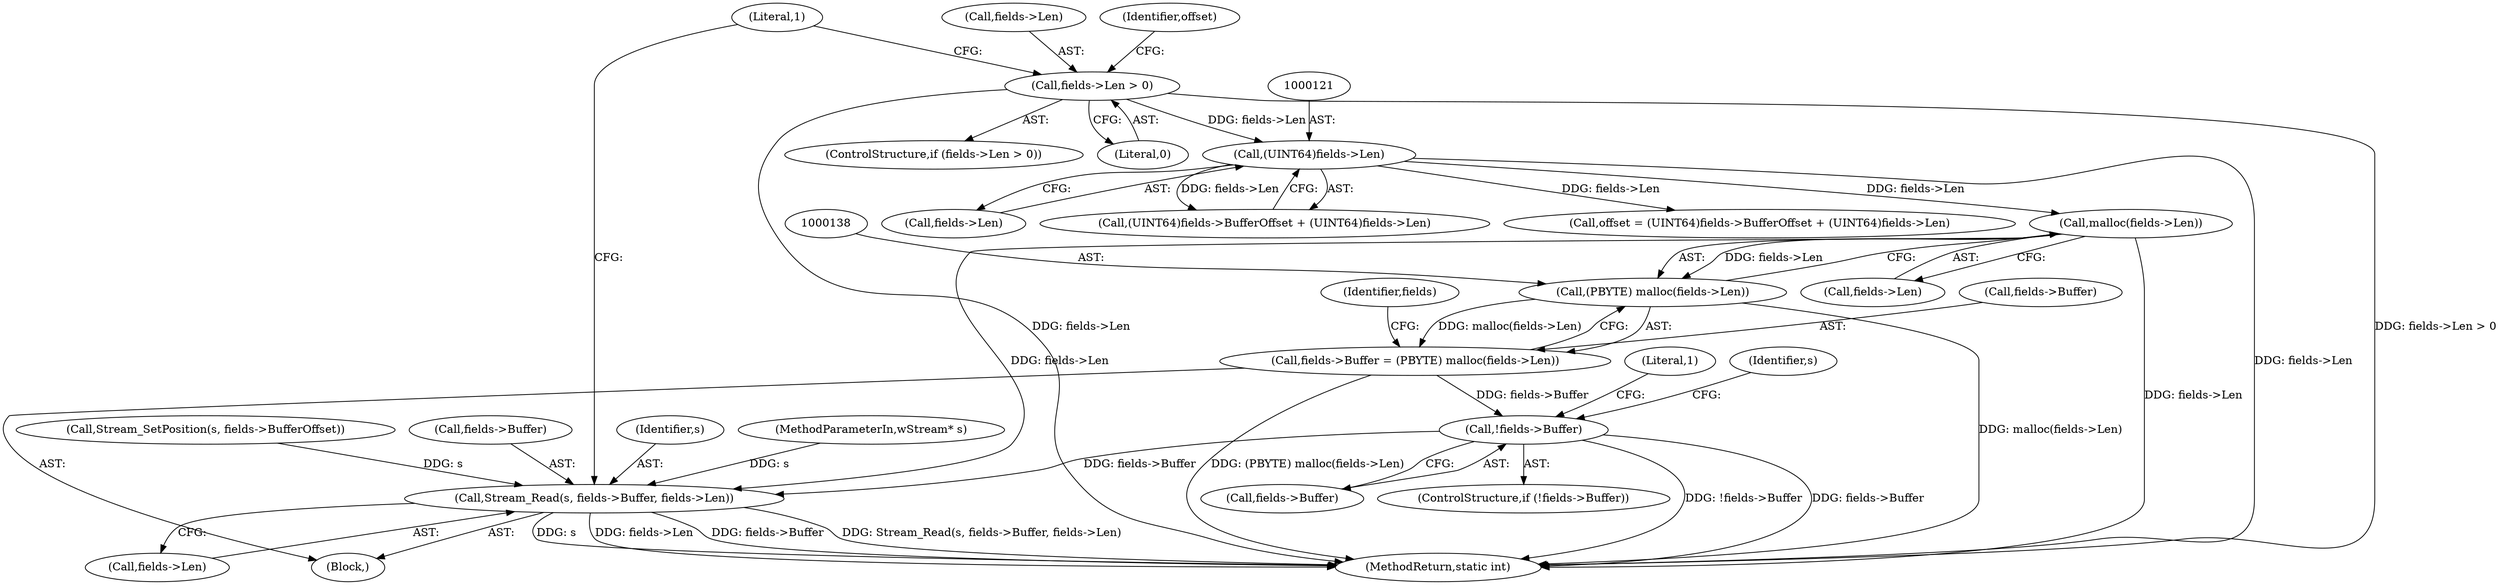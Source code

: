 digraph "0_FreeRDP_2ee663f39dc8dac3d9988e847db19b2d7e3ac8c6_4@API" {
"1000139" [label="(Call,malloc(fields->Len))"];
"1000120" [label="(Call,(UINT64)fields->Len)"];
"1000105" [label="(Call,fields->Len > 0)"];
"1000137" [label="(Call,(PBYTE) malloc(fields->Len))"];
"1000133" [label="(Call,fields->Buffer = (PBYTE) malloc(fields->Len))"];
"1000144" [label="(Call,!fields->Buffer)"];
"1000156" [label="(Call,Stream_Read(s, fields->Buffer, fields->Len))"];
"1000158" [label="(Call,fields->Buffer)"];
"1000113" [label="(Identifier,offset)"];
"1000106" [label="(Call,fields->Len)"];
"1000146" [label="(Identifier,fields)"];
"1000122" [label="(Call,fields->Len)"];
"1000150" [label="(Literal,1)"];
"1000144" [label="(Call,!fields->Buffer)"];
"1000156" [label="(Call,Stream_Read(s, fields->Buffer, fields->Len))"];
"1000143" [label="(ControlStructure,if (!fields->Buffer))"];
"1000104" [label="(ControlStructure,if (fields->Len > 0))"];
"1000151" [label="(Call,Stream_SetPosition(s, fields->BufferOffset))"];
"1000165" [label="(Literal,1)"];
"1000110" [label="(Block,)"];
"1000134" [label="(Call,fields->Buffer)"];
"1000140" [label="(Call,fields->Len)"];
"1000137" [label="(Call,(PBYTE) malloc(fields->Len))"];
"1000105" [label="(Call,fields->Len > 0)"];
"1000133" [label="(Call,fields->Buffer = (PBYTE) malloc(fields->Len))"];
"1000152" [label="(Identifier,s)"];
"1000120" [label="(Call,(UINT64)fields->Len)"];
"1000114" [label="(Call,(UINT64)fields->BufferOffset + (UINT64)fields->Len)"];
"1000161" [label="(Call,fields->Len)"];
"1000166" [label="(MethodReturn,static int)"];
"1000157" [label="(Identifier,s)"];
"1000139" [label="(Call,malloc(fields->Len))"];
"1000145" [label="(Call,fields->Buffer)"];
"1000109" [label="(Literal,0)"];
"1000101" [label="(MethodParameterIn,wStream* s)"];
"1000112" [label="(Call,offset = (UINT64)fields->BufferOffset + (UINT64)fields->Len)"];
"1000139" -> "1000137"  [label="AST: "];
"1000139" -> "1000140"  [label="CFG: "];
"1000140" -> "1000139"  [label="AST: "];
"1000137" -> "1000139"  [label="CFG: "];
"1000139" -> "1000166"  [label="DDG: fields->Len"];
"1000139" -> "1000137"  [label="DDG: fields->Len"];
"1000120" -> "1000139"  [label="DDG: fields->Len"];
"1000139" -> "1000156"  [label="DDG: fields->Len"];
"1000120" -> "1000114"  [label="AST: "];
"1000120" -> "1000122"  [label="CFG: "];
"1000121" -> "1000120"  [label="AST: "];
"1000122" -> "1000120"  [label="AST: "];
"1000114" -> "1000120"  [label="CFG: "];
"1000120" -> "1000166"  [label="DDG: fields->Len"];
"1000120" -> "1000112"  [label="DDG: fields->Len"];
"1000120" -> "1000114"  [label="DDG: fields->Len"];
"1000105" -> "1000120"  [label="DDG: fields->Len"];
"1000105" -> "1000104"  [label="AST: "];
"1000105" -> "1000109"  [label="CFG: "];
"1000106" -> "1000105"  [label="AST: "];
"1000109" -> "1000105"  [label="AST: "];
"1000113" -> "1000105"  [label="CFG: "];
"1000165" -> "1000105"  [label="CFG: "];
"1000105" -> "1000166"  [label="DDG: fields->Len > 0"];
"1000105" -> "1000166"  [label="DDG: fields->Len"];
"1000137" -> "1000133"  [label="AST: "];
"1000138" -> "1000137"  [label="AST: "];
"1000133" -> "1000137"  [label="CFG: "];
"1000137" -> "1000166"  [label="DDG: malloc(fields->Len)"];
"1000137" -> "1000133"  [label="DDG: malloc(fields->Len)"];
"1000133" -> "1000110"  [label="AST: "];
"1000134" -> "1000133"  [label="AST: "];
"1000146" -> "1000133"  [label="CFG: "];
"1000133" -> "1000166"  [label="DDG: (PBYTE) malloc(fields->Len)"];
"1000133" -> "1000144"  [label="DDG: fields->Buffer"];
"1000144" -> "1000143"  [label="AST: "];
"1000144" -> "1000145"  [label="CFG: "];
"1000145" -> "1000144"  [label="AST: "];
"1000150" -> "1000144"  [label="CFG: "];
"1000152" -> "1000144"  [label="CFG: "];
"1000144" -> "1000166"  [label="DDG: !fields->Buffer"];
"1000144" -> "1000166"  [label="DDG: fields->Buffer"];
"1000144" -> "1000156"  [label="DDG: fields->Buffer"];
"1000156" -> "1000110"  [label="AST: "];
"1000156" -> "1000161"  [label="CFG: "];
"1000157" -> "1000156"  [label="AST: "];
"1000158" -> "1000156"  [label="AST: "];
"1000161" -> "1000156"  [label="AST: "];
"1000165" -> "1000156"  [label="CFG: "];
"1000156" -> "1000166"  [label="DDG: s"];
"1000156" -> "1000166"  [label="DDG: fields->Len"];
"1000156" -> "1000166"  [label="DDG: fields->Buffer"];
"1000156" -> "1000166"  [label="DDG: Stream_Read(s, fields->Buffer, fields->Len)"];
"1000151" -> "1000156"  [label="DDG: s"];
"1000101" -> "1000156"  [label="DDG: s"];
}
